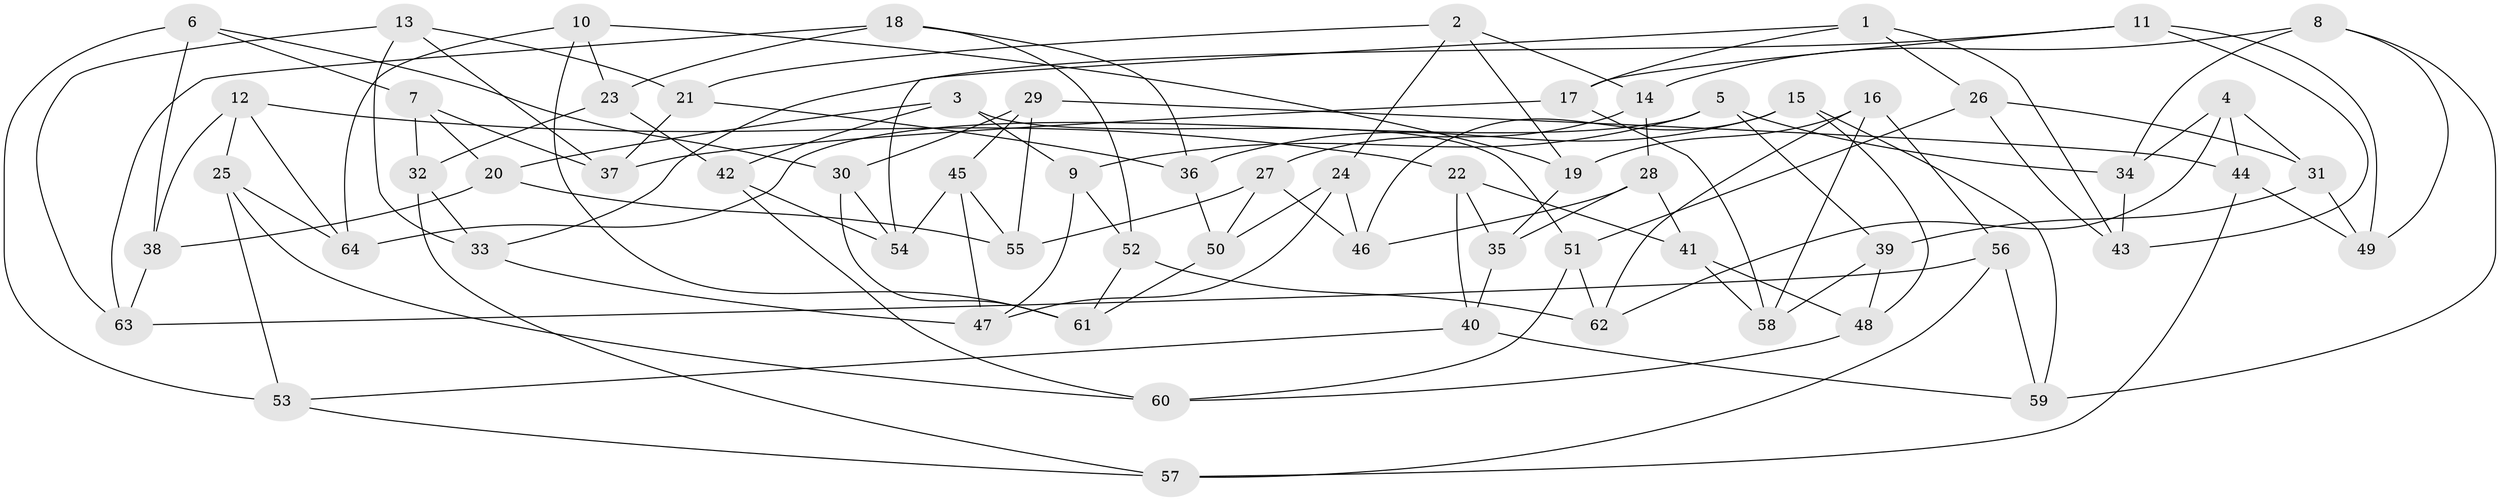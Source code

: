 // coarse degree distribution, {4: 0.375, 7: 0.09375, 6: 0.21875, 8: 0.15625, 9: 0.03125, 3: 0.09375, 5: 0.03125}
// Generated by graph-tools (version 1.1) at 2025/20/03/04/25 18:20:46]
// undirected, 64 vertices, 128 edges
graph export_dot {
graph [start="1"]
  node [color=gray90,style=filled];
  1;
  2;
  3;
  4;
  5;
  6;
  7;
  8;
  9;
  10;
  11;
  12;
  13;
  14;
  15;
  16;
  17;
  18;
  19;
  20;
  21;
  22;
  23;
  24;
  25;
  26;
  27;
  28;
  29;
  30;
  31;
  32;
  33;
  34;
  35;
  36;
  37;
  38;
  39;
  40;
  41;
  42;
  43;
  44;
  45;
  46;
  47;
  48;
  49;
  50;
  51;
  52;
  53;
  54;
  55;
  56;
  57;
  58;
  59;
  60;
  61;
  62;
  63;
  64;
  1 -- 17;
  1 -- 43;
  1 -- 26;
  1 -- 54;
  2 -- 21;
  2 -- 24;
  2 -- 14;
  2 -- 19;
  3 -- 9;
  3 -- 51;
  3 -- 20;
  3 -- 42;
  4 -- 31;
  4 -- 62;
  4 -- 34;
  4 -- 44;
  5 -- 34;
  5 -- 9;
  5 -- 64;
  5 -- 39;
  6 -- 30;
  6 -- 7;
  6 -- 38;
  6 -- 53;
  7 -- 32;
  7 -- 20;
  7 -- 37;
  8 -- 34;
  8 -- 49;
  8 -- 14;
  8 -- 59;
  9 -- 47;
  9 -- 52;
  10 -- 64;
  10 -- 61;
  10 -- 19;
  10 -- 23;
  11 -- 33;
  11 -- 49;
  11 -- 17;
  11 -- 43;
  12 -- 64;
  12 -- 25;
  12 -- 22;
  12 -- 38;
  13 -- 33;
  13 -- 21;
  13 -- 63;
  13 -- 37;
  14 -- 27;
  14 -- 28;
  15 -- 48;
  15 -- 59;
  15 -- 46;
  15 -- 36;
  16 -- 62;
  16 -- 56;
  16 -- 19;
  16 -- 58;
  17 -- 58;
  17 -- 37;
  18 -- 23;
  18 -- 52;
  18 -- 36;
  18 -- 63;
  19 -- 35;
  20 -- 38;
  20 -- 55;
  21 -- 37;
  21 -- 36;
  22 -- 40;
  22 -- 35;
  22 -- 41;
  23 -- 42;
  23 -- 32;
  24 -- 50;
  24 -- 46;
  24 -- 47;
  25 -- 60;
  25 -- 64;
  25 -- 53;
  26 -- 31;
  26 -- 43;
  26 -- 51;
  27 -- 50;
  27 -- 55;
  27 -- 46;
  28 -- 35;
  28 -- 41;
  28 -- 46;
  29 -- 55;
  29 -- 44;
  29 -- 30;
  29 -- 45;
  30 -- 61;
  30 -- 54;
  31 -- 49;
  31 -- 39;
  32 -- 33;
  32 -- 57;
  33 -- 47;
  34 -- 43;
  35 -- 40;
  36 -- 50;
  38 -- 63;
  39 -- 58;
  39 -- 48;
  40 -- 53;
  40 -- 59;
  41 -- 48;
  41 -- 58;
  42 -- 60;
  42 -- 54;
  44 -- 49;
  44 -- 57;
  45 -- 55;
  45 -- 54;
  45 -- 47;
  48 -- 60;
  50 -- 61;
  51 -- 62;
  51 -- 60;
  52 -- 62;
  52 -- 61;
  53 -- 57;
  56 -- 57;
  56 -- 63;
  56 -- 59;
}

